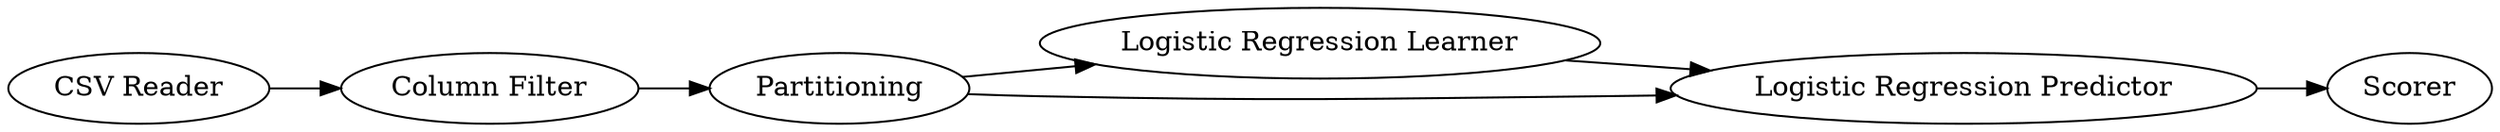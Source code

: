 digraph {
	4 -> 5
	3 -> 4
	3 -> 5
	5 -> 6
	1 -> 2
	2 -> 3
	5 [label="Logistic Regression Predictor"]
	1 [label="CSV Reader"]
	4 [label="Logistic Regression Learner"]
	6 [label=Scorer]
	3 [label=Partitioning]
	2 [label="Column Filter"]
	rankdir=LR
}
